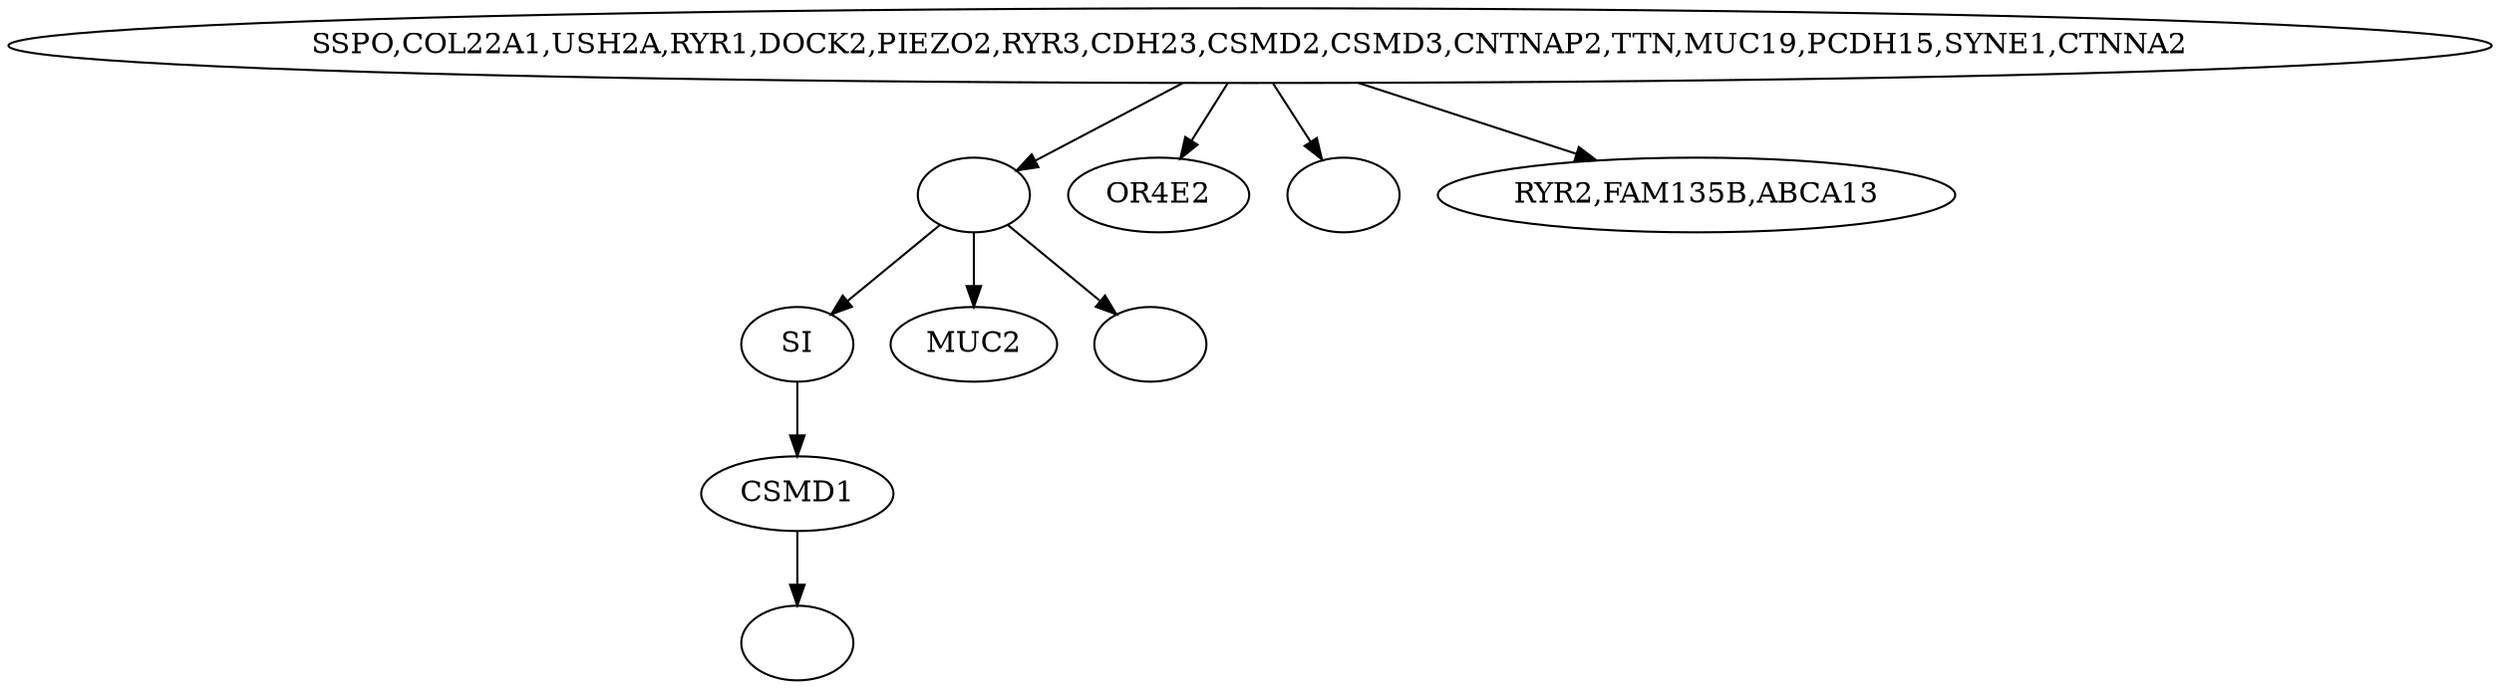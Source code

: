 digraph {
v9 [label="SI"]v7 [label="CSMD1"]v10 [label=""]v6 [label=""]v8 [label="MUC2"]v3 [label=""]v1 [label="SSPO,COL22A1,USH2A,RYR1,DOCK2,PIEZO2,RYR3,CDH23,CSMD2,CSMD3,CNTNAP2,TTN,MUC19,PCDH15,SYNE1,CTNNA2"]v5 [label="OR4E2"]v4 [label=""]v2 [label="RYR2,FAM135B,ABCA13"]	v9 -> v7;
	v7 -> v10;
	v6 -> v9;
	v6 -> v8;
	v6 -> v3;
	v1 -> v6;
	v1 -> v5;
	v1 -> v4;
	v1 -> v2;
}